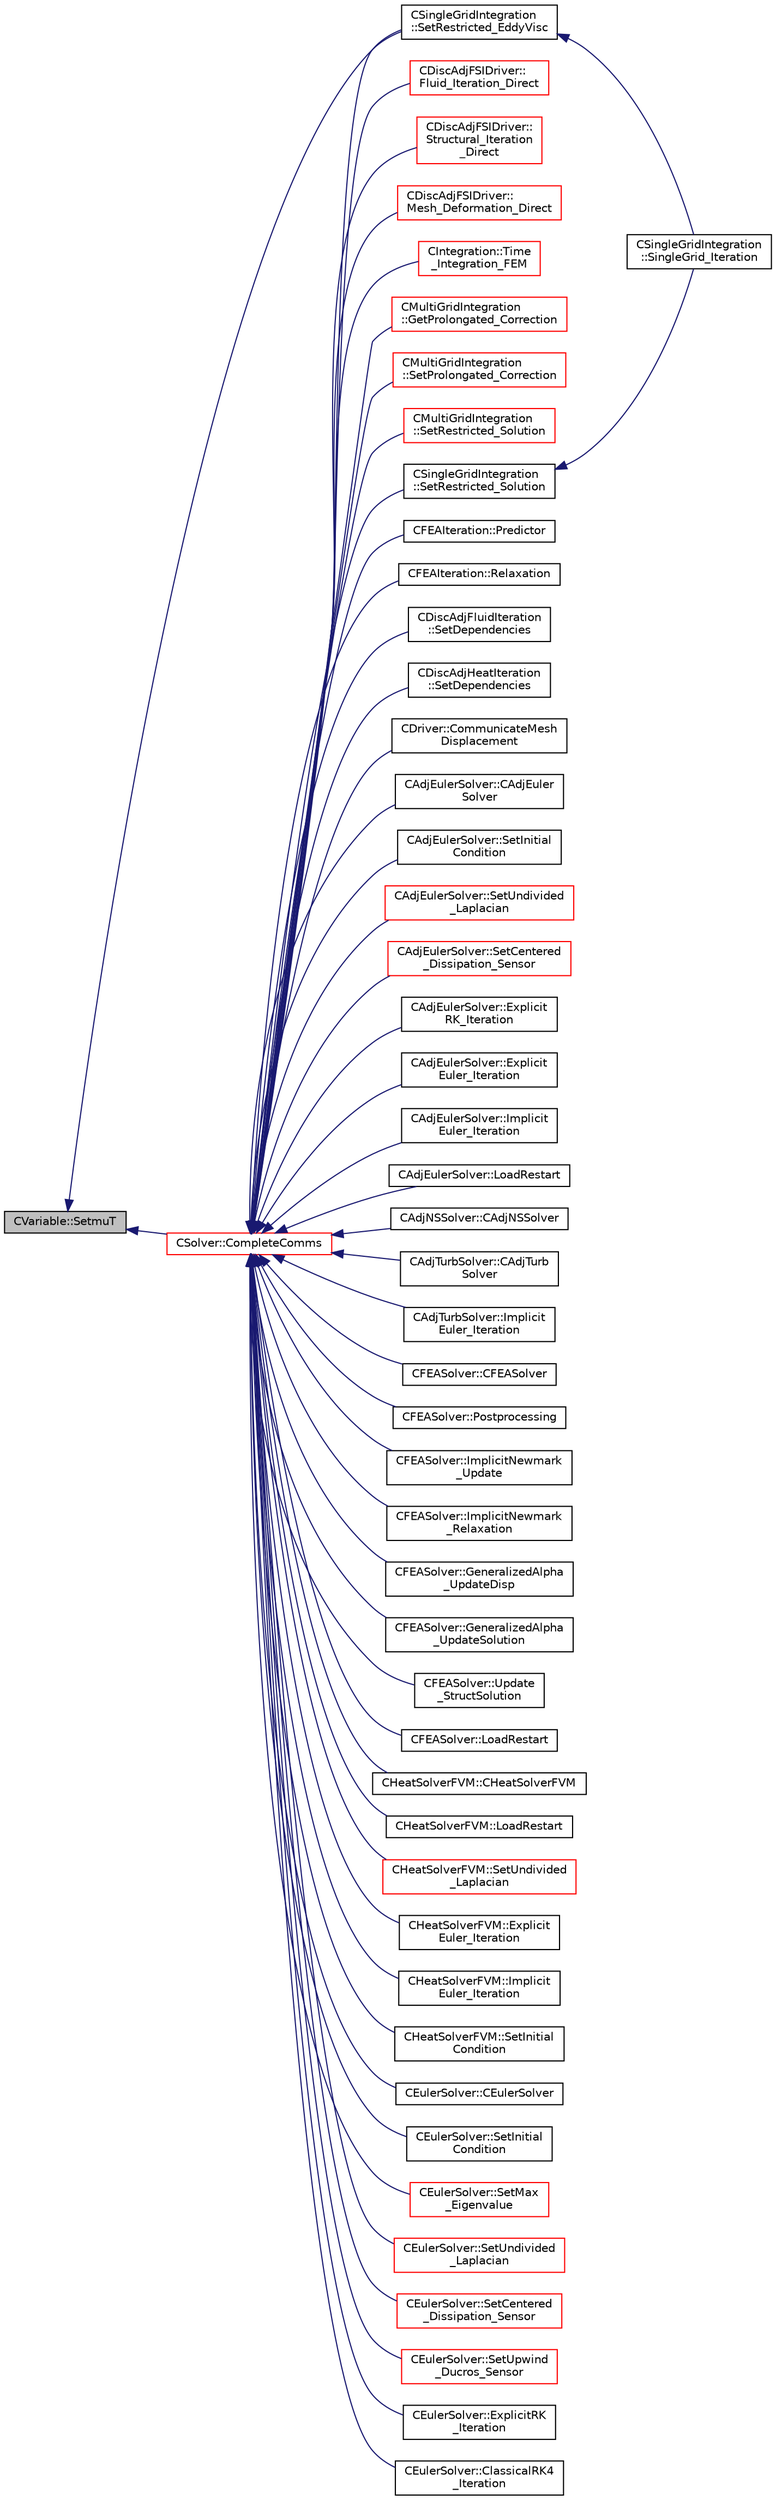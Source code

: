 digraph "CVariable::SetmuT"
{
  edge [fontname="Helvetica",fontsize="10",labelfontname="Helvetica",labelfontsize="10"];
  node [fontname="Helvetica",fontsize="10",shape=record];
  rankdir="LR";
  Node5480 [label="CVariable::SetmuT",height=0.2,width=0.4,color="black", fillcolor="grey75", style="filled", fontcolor="black"];
  Node5480 -> Node5481 [dir="back",color="midnightblue",fontsize="10",style="solid",fontname="Helvetica"];
  Node5481 [label="CSingleGridIntegration\l::SetRestricted_EddyVisc",height=0.2,width=0.4,color="black", fillcolor="white", style="filled",URL="$class_c_single_grid_integration.html#ae875067fdaf103c36391ea21343e1731",tooltip="Restrict solution from fine grid to a coarse grid. "];
  Node5481 -> Node5482 [dir="back",color="midnightblue",fontsize="10",style="solid",fontname="Helvetica"];
  Node5482 [label="CSingleGridIntegration\l::SingleGrid_Iteration",height=0.2,width=0.4,color="black", fillcolor="white", style="filled",URL="$class_c_single_grid_integration.html#a0f1aacf74dd7f72e9459f9631d9030ad",tooltip="Do the numerical integration (implicit) of the turbulence solver. "];
  Node5480 -> Node5483 [dir="back",color="midnightblue",fontsize="10",style="solid",fontname="Helvetica"];
  Node5483 [label="CSolver::CompleteComms",height=0.2,width=0.4,color="red", fillcolor="white", style="filled",URL="$class_c_solver.html#a8d3046ad54e177f0705a2bff99c1cf16",tooltip="Routine to complete the set of non-blocking communications launched by InitiateComms() and unpacking ..."];
  Node5483 -> Node5484 [dir="back",color="midnightblue",fontsize="10",style="solid",fontname="Helvetica"];
  Node5484 [label="CDiscAdjFSIDriver::\lFluid_Iteration_Direct",height=0.2,width=0.4,color="red", fillcolor="white", style="filled",URL="$class_c_disc_adj_f_s_i_driver.html#aade7f9d8b7f7f1ddccfdc62d3b1fdaa8",tooltip="Run a direct flow iteration. "];
  Node5483 -> Node5489 [dir="back",color="midnightblue",fontsize="10",style="solid",fontname="Helvetica"];
  Node5489 [label="CDiscAdjFSIDriver::\lStructural_Iteration\l_Direct",height=0.2,width=0.4,color="red", fillcolor="white", style="filled",URL="$class_c_disc_adj_f_s_i_driver.html#aef8192d6dd5451f1e496e9847c2c5c65",tooltip="Run a direct structural iteration. "];
  Node5483 -> Node5490 [dir="back",color="midnightblue",fontsize="10",style="solid",fontname="Helvetica"];
  Node5490 [label="CDiscAdjFSIDriver::\lMesh_Deformation_Direct",height=0.2,width=0.4,color="red", fillcolor="white", style="filled",URL="$class_c_disc_adj_f_s_i_driver.html#ad683500d6b3773af342165b1b18f5c59",tooltip="Run a direct mesh deformation. "];
  Node5483 -> Node5491 [dir="back",color="midnightblue",fontsize="10",style="solid",fontname="Helvetica"];
  Node5491 [label="CIntegration::Time\l_Integration_FEM",height=0.2,width=0.4,color="red", fillcolor="white", style="filled",URL="$class_c_integration.html#a4ac7acdec8fdf941a4efc90b3f82a68c",tooltip="Do the time integration (explicit or implicit) of the numerical system on a FEM framework. "];
  Node5483 -> Node5493 [dir="back",color="midnightblue",fontsize="10",style="solid",fontname="Helvetica"];
  Node5493 [label="CMultiGridIntegration\l::GetProlongated_Correction",height=0.2,width=0.4,color="red", fillcolor="white", style="filled",URL="$class_c_multi_grid_integration.html#a29bf9a6e27f43e6b71704d05105a648d",tooltip="Compute the fine grid correction from the coarse solution. "];
  Node5483 -> Node5496 [dir="back",color="midnightblue",fontsize="10",style="solid",fontname="Helvetica"];
  Node5496 [label="CMultiGridIntegration\l::SetProlongated_Correction",height=0.2,width=0.4,color="red", fillcolor="white", style="filled",URL="$class_c_multi_grid_integration.html#a5d0d450972f5c004596b3f0abdae3015",tooltip="Set the value of the corrected fine grid solution. "];
  Node5483 -> Node5497 [dir="back",color="midnightblue",fontsize="10",style="solid",fontname="Helvetica"];
  Node5497 [label="CMultiGridIntegration\l::SetRestricted_Solution",height=0.2,width=0.4,color="red", fillcolor="white", style="filled",URL="$class_c_multi_grid_integration.html#a57c0f097c58c1d36ef8156b91350fd60",tooltip="Restrict solution from fine grid to a coarse grid. "];
  Node5483 -> Node5498 [dir="back",color="midnightblue",fontsize="10",style="solid",fontname="Helvetica"];
  Node5498 [label="CSingleGridIntegration\l::SetRestricted_Solution",height=0.2,width=0.4,color="black", fillcolor="white", style="filled",URL="$class_c_single_grid_integration.html#a035bbc4f261b680a4a651aa0af69437b",tooltip="Restrict solution from fine grid to a coarse grid. "];
  Node5498 -> Node5482 [dir="back",color="midnightblue",fontsize="10",style="solid",fontname="Helvetica"];
  Node5483 -> Node5481 [dir="back",color="midnightblue",fontsize="10",style="solid",fontname="Helvetica"];
  Node5483 -> Node5499 [dir="back",color="midnightblue",fontsize="10",style="solid",fontname="Helvetica"];
  Node5499 [label="CFEAIteration::Predictor",height=0.2,width=0.4,color="black", fillcolor="white", style="filled",URL="$class_c_f_e_a_iteration.html#a00a378c1b0d9b95b250e208bcf1f420e",tooltip="Predictor. "];
  Node5483 -> Node5500 [dir="back",color="midnightblue",fontsize="10",style="solid",fontname="Helvetica"];
  Node5500 [label="CFEAIteration::Relaxation",height=0.2,width=0.4,color="black", fillcolor="white", style="filled",URL="$class_c_f_e_a_iteration.html#a840bd377c7050c57cb5f81799669b59f",tooltip="Relaxation. "];
  Node5483 -> Node5501 [dir="back",color="midnightblue",fontsize="10",style="solid",fontname="Helvetica"];
  Node5501 [label="CDiscAdjFluidIteration\l::SetDependencies",height=0.2,width=0.4,color="black", fillcolor="white", style="filled",URL="$class_c_disc_adj_fluid_iteration.html#aad302b77466b001d380ca8766ba8d85c",tooltip="Compute necessary variables that depend on the conservative variables or the mesh node positions (e..."];
  Node5483 -> Node5502 [dir="back",color="midnightblue",fontsize="10",style="solid",fontname="Helvetica"];
  Node5502 [label="CDiscAdjHeatIteration\l::SetDependencies",height=0.2,width=0.4,color="black", fillcolor="white", style="filled",URL="$class_c_disc_adj_heat_iteration.html#a8098b35364d0a2a7b1fa31850714e359",tooltip="Compute necessary variables that depend on the conservative variables or the mesh node positions (e..."];
  Node5483 -> Node5503 [dir="back",color="midnightblue",fontsize="10",style="solid",fontname="Helvetica"];
  Node5503 [label="CDriver::CommunicateMesh\lDisplacement",height=0.2,width=0.4,color="black", fillcolor="white", style="filled",URL="$class_c_driver.html#ab7774dbeec50826a830714585aa45740",tooltip="Communicate the boundary mesh displacements in a python call. "];
  Node5483 -> Node5504 [dir="back",color="midnightblue",fontsize="10",style="solid",fontname="Helvetica"];
  Node5504 [label="CAdjEulerSolver::CAdjEuler\lSolver",height=0.2,width=0.4,color="black", fillcolor="white", style="filled",URL="$class_c_adj_euler_solver.html#a0a739888df9436d4707665d152a7af1a"];
  Node5483 -> Node5505 [dir="back",color="midnightblue",fontsize="10",style="solid",fontname="Helvetica"];
  Node5505 [label="CAdjEulerSolver::SetInitial\lCondition",height=0.2,width=0.4,color="black", fillcolor="white", style="filled",URL="$class_c_adj_euler_solver.html#a9b83036ab8c37a1b24350704dcfeaeb3",tooltip="Set the initial condition for the Euler Equations. "];
  Node5483 -> Node5506 [dir="back",color="midnightblue",fontsize="10",style="solid",fontname="Helvetica"];
  Node5506 [label="CAdjEulerSolver::SetUndivided\l_Laplacian",height=0.2,width=0.4,color="red", fillcolor="white", style="filled",URL="$class_c_adj_euler_solver.html#a1872318f659d74b4e12d669095ee57b5",tooltip="Compute the undivided laplacian for the adjoint solution. "];
  Node5483 -> Node5509 [dir="back",color="midnightblue",fontsize="10",style="solid",fontname="Helvetica"];
  Node5509 [label="CAdjEulerSolver::SetCentered\l_Dissipation_Sensor",height=0.2,width=0.4,color="red", fillcolor="white", style="filled",URL="$class_c_adj_euler_solver.html#af1b72ed76900f821d2f51942cb4252db",tooltip="Compute the sensor for higher order dissipation control in rotating problems. "];
  Node5483 -> Node5510 [dir="back",color="midnightblue",fontsize="10",style="solid",fontname="Helvetica"];
  Node5510 [label="CAdjEulerSolver::Explicit\lRK_Iteration",height=0.2,width=0.4,color="black", fillcolor="white", style="filled",URL="$class_c_adj_euler_solver.html#a83de159f4bd062c776f07d087414a9cf",tooltip="Update the solution using a Runge-Kutta strategy. "];
  Node5483 -> Node5511 [dir="back",color="midnightblue",fontsize="10",style="solid",fontname="Helvetica"];
  Node5511 [label="CAdjEulerSolver::Explicit\lEuler_Iteration",height=0.2,width=0.4,color="black", fillcolor="white", style="filled",URL="$class_c_adj_euler_solver.html#a2863f1ed56105b595204ac31b3dab66b",tooltip="Update the solution using a explicit Euler scheme. "];
  Node5483 -> Node5512 [dir="back",color="midnightblue",fontsize="10",style="solid",fontname="Helvetica"];
  Node5512 [label="CAdjEulerSolver::Implicit\lEuler_Iteration",height=0.2,width=0.4,color="black", fillcolor="white", style="filled",URL="$class_c_adj_euler_solver.html#af64f459bce9498b1d19d8a645d0bc2c3",tooltip="Update the solution using an implicit solver. "];
  Node5483 -> Node5513 [dir="back",color="midnightblue",fontsize="10",style="solid",fontname="Helvetica"];
  Node5513 [label="CAdjEulerSolver::LoadRestart",height=0.2,width=0.4,color="black", fillcolor="white", style="filled",URL="$class_c_adj_euler_solver.html#acaf1ae2d6c07b492ab1eeca389881731",tooltip="Load a solution from a restart file. "];
  Node5483 -> Node5514 [dir="back",color="midnightblue",fontsize="10",style="solid",fontname="Helvetica"];
  Node5514 [label="CAdjNSSolver::CAdjNSSolver",height=0.2,width=0.4,color="black", fillcolor="white", style="filled",URL="$class_c_adj_n_s_solver.html#a323f1dc7c0b9fe00d1911eeeea365d46"];
  Node5483 -> Node5515 [dir="back",color="midnightblue",fontsize="10",style="solid",fontname="Helvetica"];
  Node5515 [label="CAdjTurbSolver::CAdjTurb\lSolver",height=0.2,width=0.4,color="black", fillcolor="white", style="filled",URL="$class_c_adj_turb_solver.html#a621bdae0b081f25a67425cc037cd90a2"];
  Node5483 -> Node5516 [dir="back",color="midnightblue",fontsize="10",style="solid",fontname="Helvetica"];
  Node5516 [label="CAdjTurbSolver::Implicit\lEuler_Iteration",height=0.2,width=0.4,color="black", fillcolor="white", style="filled",URL="$class_c_adj_turb_solver.html#a2c2657818c6ecfb7984c70bf079accd3",tooltip="Update the solution using an implicit solver. "];
  Node5483 -> Node5517 [dir="back",color="midnightblue",fontsize="10",style="solid",fontname="Helvetica"];
  Node5517 [label="CFEASolver::CFEASolver",height=0.2,width=0.4,color="black", fillcolor="white", style="filled",URL="$class_c_f_e_a_solver.html#a1d4c7d17d9c7143d3079fc78fae1599d"];
  Node5483 -> Node5518 [dir="back",color="midnightblue",fontsize="10",style="solid",fontname="Helvetica"];
  Node5518 [label="CFEASolver::Postprocessing",height=0.2,width=0.4,color="black", fillcolor="white", style="filled",URL="$class_c_f_e_a_solver.html#a582bf776db03d18a985936fff4c16644",tooltip="Postprocessing. "];
  Node5483 -> Node5519 [dir="back",color="midnightblue",fontsize="10",style="solid",fontname="Helvetica"];
  Node5519 [label="CFEASolver::ImplicitNewmark\l_Update",height=0.2,width=0.4,color="black", fillcolor="white", style="filled",URL="$class_c_f_e_a_solver.html#ae2afb9595361d9ead55f76ae5d89df02",tooltip="Update the solution using an implicit Newmark solver. "];
  Node5483 -> Node5520 [dir="back",color="midnightblue",fontsize="10",style="solid",fontname="Helvetica"];
  Node5520 [label="CFEASolver::ImplicitNewmark\l_Relaxation",height=0.2,width=0.4,color="black", fillcolor="white", style="filled",URL="$class_c_f_e_a_solver.html#afc818eebdc8cd168090a1abd5764425f",tooltip="A virtual member. "];
  Node5483 -> Node5521 [dir="back",color="midnightblue",fontsize="10",style="solid",fontname="Helvetica"];
  Node5521 [label="CFEASolver::GeneralizedAlpha\l_UpdateDisp",height=0.2,width=0.4,color="black", fillcolor="white", style="filled",URL="$class_c_f_e_a_solver.html#afe622d2f1e07a01baeaebc52cb7fcd45",tooltip="Update the solution using an implicit Generalized Alpha solver. "];
  Node5483 -> Node5522 [dir="back",color="midnightblue",fontsize="10",style="solid",fontname="Helvetica"];
  Node5522 [label="CFEASolver::GeneralizedAlpha\l_UpdateSolution",height=0.2,width=0.4,color="black", fillcolor="white", style="filled",URL="$class_c_f_e_a_solver.html#ae2bac89cd2c2b5c052f21b1815ce0348",tooltip="Update the solution using an implicit Generalized Alpha solver. "];
  Node5483 -> Node5523 [dir="back",color="midnightblue",fontsize="10",style="solid",fontname="Helvetica"];
  Node5523 [label="CFEASolver::Update\l_StructSolution",height=0.2,width=0.4,color="black", fillcolor="white", style="filled",URL="$class_c_f_e_a_solver.html#a564968575d62fc76612e8be5804652bd",tooltip="Aitken&#39;s relaxation of the solution. "];
  Node5483 -> Node5524 [dir="back",color="midnightblue",fontsize="10",style="solid",fontname="Helvetica"];
  Node5524 [label="CFEASolver::LoadRestart",height=0.2,width=0.4,color="black", fillcolor="white", style="filled",URL="$class_c_f_e_a_solver.html#a5f70ded742a6204f439628d029ac294a",tooltip="Load a solution from a restart file. "];
  Node5483 -> Node5525 [dir="back",color="midnightblue",fontsize="10",style="solid",fontname="Helvetica"];
  Node5525 [label="CHeatSolverFVM::CHeatSolverFVM",height=0.2,width=0.4,color="black", fillcolor="white", style="filled",URL="$class_c_heat_solver_f_v_m.html#a42af03c3f465c905fbc3ecbee398f5be",tooltip="Constructor of the class. "];
  Node5483 -> Node5526 [dir="back",color="midnightblue",fontsize="10",style="solid",fontname="Helvetica"];
  Node5526 [label="CHeatSolverFVM::LoadRestart",height=0.2,width=0.4,color="black", fillcolor="white", style="filled",URL="$class_c_heat_solver_f_v_m.html#a206fdd2ca3b6c1a050945a07dc38bd80",tooltip="Load a solution from a restart file. "];
  Node5483 -> Node5527 [dir="back",color="midnightblue",fontsize="10",style="solid",fontname="Helvetica"];
  Node5527 [label="CHeatSolverFVM::SetUndivided\l_Laplacian",height=0.2,width=0.4,color="red", fillcolor="white", style="filled",URL="$class_c_heat_solver_f_v_m.html#a62fe1f80d82f024d872943869e2fef83",tooltip="Compute the undivided laplacian for the solution. "];
  Node5483 -> Node5529 [dir="back",color="midnightblue",fontsize="10",style="solid",fontname="Helvetica"];
  Node5529 [label="CHeatSolverFVM::Explicit\lEuler_Iteration",height=0.2,width=0.4,color="black", fillcolor="white", style="filled",URL="$class_c_heat_solver_f_v_m.html#ac72e3e231d74967d368bf1cb7345535a",tooltip="Update the solution using an explicit solver. "];
  Node5483 -> Node5530 [dir="back",color="midnightblue",fontsize="10",style="solid",fontname="Helvetica"];
  Node5530 [label="CHeatSolverFVM::Implicit\lEuler_Iteration",height=0.2,width=0.4,color="black", fillcolor="white", style="filled",URL="$class_c_heat_solver_f_v_m.html#a604f660ae9da06eae59363f83a98843e",tooltip="Update the solution using an implicit solver. "];
  Node5483 -> Node5531 [dir="back",color="midnightblue",fontsize="10",style="solid",fontname="Helvetica"];
  Node5531 [label="CHeatSolverFVM::SetInitial\lCondition",height=0.2,width=0.4,color="black", fillcolor="white", style="filled",URL="$class_c_heat_solver_f_v_m.html#ad7abcac73bd5dbcaea0bb053a24fd571",tooltip="Set the initial condition for the FEM structural problem. "];
  Node5483 -> Node5532 [dir="back",color="midnightblue",fontsize="10",style="solid",fontname="Helvetica"];
  Node5532 [label="CEulerSolver::CEulerSolver",height=0.2,width=0.4,color="black", fillcolor="white", style="filled",URL="$class_c_euler_solver.html#ae1e74218b4e943111b100d7ddcbd4db9"];
  Node5483 -> Node5533 [dir="back",color="midnightblue",fontsize="10",style="solid",fontname="Helvetica"];
  Node5533 [label="CEulerSolver::SetInitial\lCondition",height=0.2,width=0.4,color="black", fillcolor="white", style="filled",URL="$class_c_euler_solver.html#acd432e102632a115b8a1821f58b21340",tooltip="Set the initial condition for the Euler Equations. "];
  Node5483 -> Node5534 [dir="back",color="midnightblue",fontsize="10",style="solid",fontname="Helvetica"];
  Node5534 [label="CEulerSolver::SetMax\l_Eigenvalue",height=0.2,width=0.4,color="red", fillcolor="white", style="filled",URL="$class_c_euler_solver.html#a76f7fdf349ae41c6f0cf4df82b571fb1",tooltip="Compute the max eigenvalue. "];
  Node5483 -> Node5537 [dir="back",color="midnightblue",fontsize="10",style="solid",fontname="Helvetica"];
  Node5537 [label="CEulerSolver::SetUndivided\l_Laplacian",height=0.2,width=0.4,color="red", fillcolor="white", style="filled",URL="$class_c_euler_solver.html#adc7c82a25b8be22b16b5452c1992744f",tooltip="Compute the undivided laplacian for the solution, except the energy equation. "];
  Node5483 -> Node5538 [dir="back",color="midnightblue",fontsize="10",style="solid",fontname="Helvetica"];
  Node5538 [label="CEulerSolver::SetCentered\l_Dissipation_Sensor",height=0.2,width=0.4,color="red", fillcolor="white", style="filled",URL="$class_c_euler_solver.html#a2f4e3619ae65c63cbda1ef2098441ab4",tooltip="Compute a pressure sensor switch. "];
  Node5483 -> Node5539 [dir="back",color="midnightblue",fontsize="10",style="solid",fontname="Helvetica"];
  Node5539 [label="CEulerSolver::SetUpwind\l_Ducros_Sensor",height=0.2,width=0.4,color="red", fillcolor="white", style="filled",URL="$class_c_euler_solver.html#aad67b818e2f5c133118d2a4cca7845f3",tooltip="Compute Ducros Sensor for Roe Dissipation. "];
  Node5483 -> Node5540 [dir="back",color="midnightblue",fontsize="10",style="solid",fontname="Helvetica"];
  Node5540 [label="CEulerSolver::ExplicitRK\l_Iteration",height=0.2,width=0.4,color="black", fillcolor="white", style="filled",URL="$class_c_euler_solver.html#ac3d1b3a1fee6613906b56a9698bfe680",tooltip="Update the solution using a Runge-Kutta scheme. "];
  Node5483 -> Node5541 [dir="back",color="midnightblue",fontsize="10",style="solid",fontname="Helvetica"];
  Node5541 [label="CEulerSolver::ClassicalRK4\l_Iteration",height=0.2,width=0.4,color="black", fillcolor="white", style="filled",URL="$class_c_euler_solver.html#ad87a9109a645f0ea9e38336d2a6bf196",tooltip="Update the solution using the classical fourth-order Runge-Kutta scheme. "];
}
